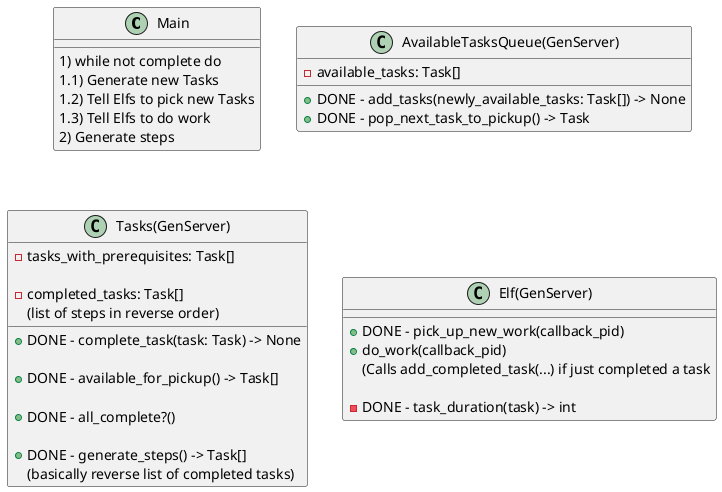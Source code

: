 @startuml Day7.2


class Main {
    1) while not complete do
    1.1) Generate new Tasks
    1.2) Tell Elfs to pick new Tasks
    1.3) Tell Elfs to do work
    2) Generate steps
}

class AvailableTasksQueue(GenServer) {
    - available_tasks: Task[]
    + DONE - add_tasks(newly_available_tasks: Task[]) -> None
    + DONE - pop_next_task_to_pickup() -> Task
}

class Tasks(GenServer) {
    - {field} tasks_with_prerequisites: Task[]

    - {field} completed_tasks: Task[]
      {field} (list of steps in reverse order)

    + DONE - complete_task(task: Task) -> None

    + DONE - available_for_pickup() -> Task[]

    + DONE - all_complete?()
    
    + DONE - generate_steps() -> Task[] 
      (basically reverse list of completed tasks)
}

class Elf(GenServer) {
    + DONE - pick_up_new_work(callback_pid)
    + do_work(callback_pid)
    {method} (Calls add_completed_task(...) if just completed a task

    - DONE - task_duration(task) -> int
}


@enduml